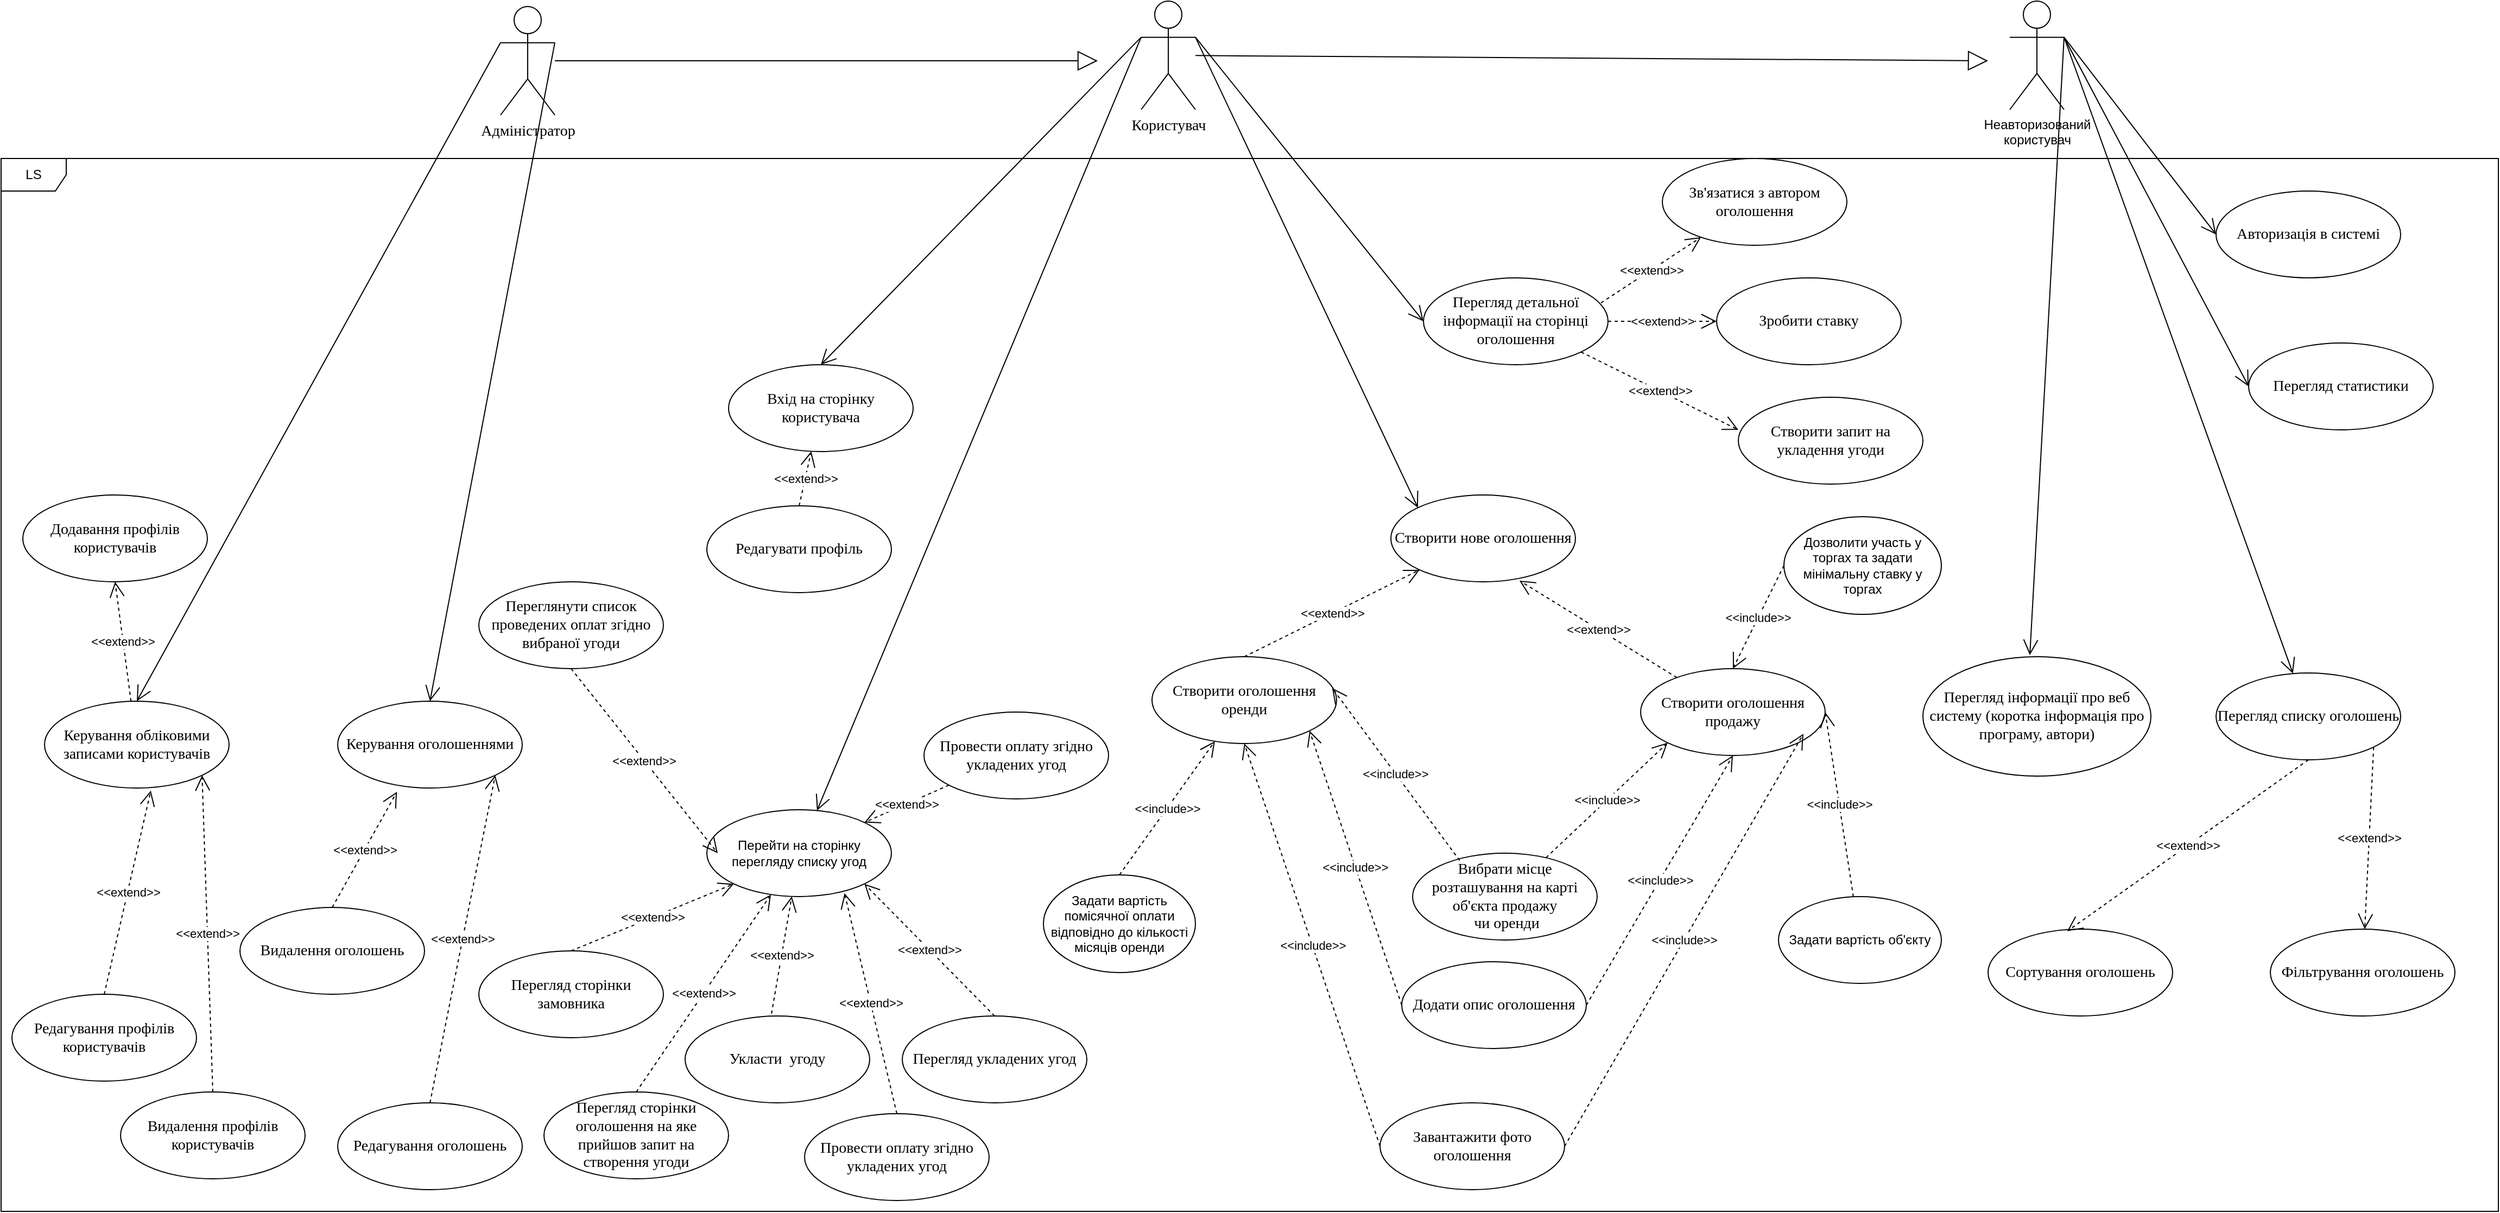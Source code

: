 <mxfile version="18.0.6" type="device"><diagram id="iyroqwX8KV3qiu4YYs3s" name="Сторінка-1"><mxGraphModel dx="4978" dy="1750" grid="1" gridSize="10" guides="1" tooltips="1" connect="1" arrows="1" fold="1" page="1" pageScale="1" pageWidth="827" pageHeight="1169" math="0" shadow="0"><root><mxCell id="0"/><mxCell id="1" parent="0"/><mxCell id="nRgcsYPvQS86ubOs59aA-49" value="LS" style="shape=umlFrame;whiteSpace=wrap;html=1;" parent="1" vertex="1"><mxGeometry x="-960" y="630" width="2300" height="970" as="geometry"/></mxCell><mxCell id="nRgcsYPvQS86ubOs59aA-1" value="&lt;font style=&quot;font-size: 14px&quot; face=&quot;Times New Roman&quot;&gt;Адміністратор&lt;/font&gt;" style="shape=umlActor;verticalLabelPosition=bottom;verticalAlign=top;html=1;" parent="1" vertex="1"><mxGeometry x="-500" y="490" width="50" height="100" as="geometry"/></mxCell><mxCell id="nRgcsYPvQS86ubOs59aA-2" value="&lt;font face=&quot;Times New Roman&quot; style=&quot;font-size: 14px&quot;&gt;Керування&amp;nbsp;&lt;span style=&quot;font-size: 14px ; text-align: justify ; text-indent: 35.4px&quot;&gt;обліковими записами&lt;/span&gt;&lt;span&gt;&amp;nbsp;користувачів&lt;/span&gt;&lt;/font&gt;" style="ellipse;whiteSpace=wrap;html=1;" parent="1" vertex="1"><mxGeometry x="-920" y="1130" width="170" height="80" as="geometry"/></mxCell><mxCell id="nRgcsYPvQS86ubOs59aA-4" value="&lt;font face=&quot;Times New Roman&quot;&gt;&lt;span style=&quot;font-size: 14px&quot;&gt;Керування оголошеннями&lt;/span&gt;&lt;/font&gt;" style="ellipse;whiteSpace=wrap;html=1;" parent="1" vertex="1"><mxGeometry x="-650" y="1130" width="170" height="80" as="geometry"/></mxCell><mxCell id="nRgcsYPvQS86ubOs59aA-7" value="&lt;font face=&quot;Times New Roman&quot;&gt;&lt;span style=&quot;font-size: 14px&quot;&gt;Редагування&amp;nbsp;&lt;/span&gt;&lt;/font&gt;&lt;span style=&quot;font-family: &amp;quot;Times New Roman&amp;quot;; font-size: 14px;&quot;&gt;оголошень&lt;/span&gt;" style="ellipse;whiteSpace=wrap;html=1;" parent="1" vertex="1"><mxGeometry x="-650" y="1500" width="170" height="80" as="geometry"/></mxCell><mxCell id="nRgcsYPvQS86ubOs59aA-8" value="&lt;font face=&quot;Times New Roman&quot;&gt;&lt;span style=&quot;font-size: 14px&quot;&gt;Видалення&amp;nbsp;&lt;/span&gt;&lt;/font&gt;&lt;span style=&quot;font-family: &amp;quot;Times New Roman&amp;quot;; font-size: 14px;&quot;&gt;оголошень&lt;/span&gt;" style="ellipse;whiteSpace=wrap;html=1;" parent="1" vertex="1"><mxGeometry x="-740" y="1320" width="170" height="80" as="geometry"/></mxCell><mxCell id="nRgcsYPvQS86ubOs59aA-11" value="&amp;lt;&amp;lt;extend&amp;gt;&amp;gt;" style="endArrow=open;endSize=12;dashed=1;html=1;rounded=0;exitX=0.5;exitY=0;exitDx=0;exitDy=0;entryX=1;entryY=1;entryDx=0;entryDy=0;" parent="1" target="nRgcsYPvQS86ubOs59aA-4" edge="1" source="nRgcsYPvQS86ubOs59aA-7"><mxGeometry width="160" relative="1" as="geometry"><mxPoint x="-240" y="1360" as="sourcePoint"/><mxPoint x="-410" y="1400" as="targetPoint"/></mxGeometry></mxCell><mxCell id="nRgcsYPvQS86ubOs59aA-17" value="" style="endArrow=open;endFill=1;endSize=12;html=1;rounded=0;entryX=0.5;entryY=0;entryDx=0;entryDy=0;exitX=0;exitY=0.333;exitDx=0;exitDy=0;exitPerimeter=0;" parent="1" source="nRgcsYPvQS86ubOs59aA-1" target="nRgcsYPvQS86ubOs59aA-2" edge="1"><mxGeometry width="160" relative="1" as="geometry"><mxPoint x="130" y="90" as="sourcePoint"/><mxPoint x="190" y="60" as="targetPoint"/></mxGeometry></mxCell><mxCell id="nRgcsYPvQS86ubOs59aA-18" value="" style="endArrow=open;endFill=1;endSize=12;html=1;rounded=0;entryX=0.5;entryY=0;entryDx=0;entryDy=0;exitX=1;exitY=0.333;exitDx=0;exitDy=0;exitPerimeter=0;" parent="1" source="nRgcsYPvQS86ubOs59aA-1" target="nRgcsYPvQS86ubOs59aA-4" edge="1"><mxGeometry width="160" relative="1" as="geometry"><mxPoint x="130" y="90.0" as="sourcePoint"/><mxPoint x="210" y="60.0" as="targetPoint"/></mxGeometry></mxCell><mxCell id="nRgcsYPvQS86ubOs59aA-21" value="&lt;span style=&quot;font-family: &amp;#34;times new roman&amp;#34; ; font-size: 14px&quot;&gt;Користувач&lt;/span&gt;" style="shape=umlActor;verticalLabelPosition=bottom;verticalAlign=top;html=1;" parent="1" vertex="1"><mxGeometry x="90" y="485" width="50" height="100" as="geometry"/></mxCell><mxCell id="nRgcsYPvQS86ubOs59aA-22" value="" style="endArrow=block;endSize=16;endFill=0;html=1;rounded=0;" parent="1" source="nRgcsYPvQS86ubOs59aA-1" edge="1"><mxGeometry width="160" relative="1" as="geometry"><mxPoint x="75" y="180" as="sourcePoint"/><mxPoint x="50" y="540" as="targetPoint"/><Array as="points"/></mxGeometry></mxCell><mxCell id="nRgcsYPvQS86ubOs59aA-23" value="&lt;font face=&quot;Times New Roman&quot;&gt;&lt;span style=&quot;font-size: 14px&quot;&gt;Авторизація в системі&lt;/span&gt;&lt;/font&gt;" style="ellipse;whiteSpace=wrap;html=1;" parent="1" vertex="1"><mxGeometry x="1080" y="660" width="170" height="80" as="geometry"/></mxCell><mxCell id="nRgcsYPvQS86ubOs59aA-26" value="&lt;font face=&quot;Times New Roman&quot;&gt;&lt;span style=&quot;font-size: 14px&quot;&gt;Перегляд статистики&lt;/span&gt;&lt;/font&gt;" style="ellipse;whiteSpace=wrap;html=1;" parent="1" vertex="1"><mxGeometry x="1110" y="800" width="170" height="80" as="geometry"/></mxCell><mxCell id="nRgcsYPvQS86ubOs59aA-31" value="&lt;font face=&quot;Times New Roman&quot;&gt;&lt;span style=&quot;font-size: 14px;&quot;&gt;Перегляд списку оголошень&lt;/span&gt;&lt;/font&gt;" style="ellipse;whiteSpace=wrap;html=1;" parent="1" vertex="1"><mxGeometry x="1080" y="1104" width="170" height="80" as="geometry"/></mxCell><mxCell id="nRgcsYPvQS86ubOs59aA-33" value="&lt;font face=&quot;Times New Roman&quot;&gt;&lt;span style=&quot;font-size: 14px&quot;&gt;Сортування оголошень&lt;/span&gt;&lt;/font&gt;" style="ellipse;whiteSpace=wrap;html=1;" parent="1" vertex="1"><mxGeometry x="870" y="1340" width="170" height="80" as="geometry"/></mxCell><mxCell id="nRgcsYPvQS86ubOs59aA-35" value="&lt;font face=&quot;Times New Roman&quot;&gt;&lt;span style=&quot;font-size: 14px&quot;&gt;Перегляд детальної інформації на сторінці оголошення&lt;/span&gt;&lt;/font&gt;" style="ellipse;whiteSpace=wrap;html=1;" parent="1" vertex="1"><mxGeometry x="350" y="740" width="170" height="80" as="geometry"/></mxCell><mxCell id="nRgcsYPvQS86ubOs59aA-36" value="&lt;font face=&quot;Times New Roman&quot;&gt;&lt;span style=&quot;font-size: 14px&quot;&gt;Зробити ставку&lt;/span&gt;&lt;/font&gt;" style="ellipse;whiteSpace=wrap;html=1;" parent="1" vertex="1"><mxGeometry x="620" y="740" width="170" height="80" as="geometry"/></mxCell><mxCell id="nRgcsYPvQS86ubOs59aA-39" value="" style="endArrow=open;endFill=1;endSize=12;html=1;rounded=0;entryX=0;entryY=0.5;entryDx=0;entryDy=0;exitX=1;exitY=0.333;exitDx=0;exitDy=0;exitPerimeter=0;" parent="1" source="oxDouill6xhOqxAtUMD_-1" target="nRgcsYPvQS86ubOs59aA-23" edge="1"><mxGeometry width="160" relative="1" as="geometry"><mxPoint x="120" y="340.0" as="sourcePoint"/><mxPoint x="190" y="420.0" as="targetPoint"/></mxGeometry></mxCell><mxCell id="nRgcsYPvQS86ubOs59aA-40" value="" style="endArrow=open;endFill=1;endSize=12;html=1;rounded=0;entryX=0;entryY=0.5;entryDx=0;entryDy=0;exitX=1;exitY=0.333;exitDx=0;exitDy=0;exitPerimeter=0;" parent="1" source="oxDouill6xhOqxAtUMD_-1" target="nRgcsYPvQS86ubOs59aA-26" edge="1"><mxGeometry width="160" relative="1" as="geometry"><mxPoint x="110" y="423.333" as="sourcePoint"/><mxPoint x="190" y="350" as="targetPoint"/></mxGeometry></mxCell><mxCell id="nRgcsYPvQS86ubOs59aA-42" value="" style="endArrow=open;endFill=1;endSize=12;html=1;rounded=0;exitX=1;exitY=0.333;exitDx=0;exitDy=0;exitPerimeter=0;" parent="1" source="oxDouill6xhOqxAtUMD_-1" target="nRgcsYPvQS86ubOs59aA-31" edge="1"><mxGeometry width="160" relative="1" as="geometry"><mxPoint x="110" y="450" as="sourcePoint"/><mxPoint x="170" y="630" as="targetPoint"/></mxGeometry></mxCell><mxCell id="nRgcsYPvQS86ubOs59aA-44" value="&amp;lt;&amp;lt;extend&amp;gt;&amp;gt;" style="endArrow=open;endSize=12;dashed=1;html=1;rounded=0;exitX=0.5;exitY=1;exitDx=0;exitDy=0;entryX=0.429;entryY=0.023;entryDx=0;entryDy=0;entryPerimeter=0;" parent="1" source="nRgcsYPvQS86ubOs59aA-31" target="nRgcsYPvQS86ubOs59aA-33" edge="1"><mxGeometry width="160" relative="1" as="geometry"><mxPoint x="1415" y="1397" as="sourcePoint"/><mxPoint x="1500" y="1387" as="targetPoint"/></mxGeometry></mxCell><mxCell id="nRgcsYPvQS86ubOs59aA-46" value="&amp;lt;&amp;lt;extend&amp;gt;&amp;gt;" style="endArrow=open;endSize=12;dashed=1;html=1;rounded=0;exitX=1;exitY=0.5;exitDx=0;exitDy=0;entryX=0;entryY=0.5;entryDx=0;entryDy=0;" parent="1" source="nRgcsYPvQS86ubOs59aA-35" target="nRgcsYPvQS86ubOs59aA-36" edge="1"><mxGeometry width="160" relative="1" as="geometry"><mxPoint x="404" y="1002" as="sourcePoint"/><mxPoint x="530" y="1022" as="targetPoint"/></mxGeometry></mxCell><mxCell id="nRgcsYPvQS86ubOs59aA-52" value="&amp;lt;&amp;lt;extend&amp;gt;&amp;gt;" style="endArrow=open;endSize=12;dashed=1;html=1;rounded=0;exitX=0.5;exitY=0;exitDx=0;exitDy=0;" parent="1" source="DiWRX-5p48858oeXFJ8V-19" target="nRgcsYPvQS86ubOs59aA-54" edge="1"><mxGeometry width="160" relative="1" as="geometry"><mxPoint x="70" y="1400" as="sourcePoint"/><mxPoint x="-230" y="1432" as="targetPoint"/></mxGeometry></mxCell><mxCell id="nRgcsYPvQS86ubOs59aA-54" value="&lt;font face=&quot;Times New Roman&quot;&gt;&lt;span style=&quot;font-size: 14px&quot;&gt;Вхід на сторінку користувача&lt;br&gt;&lt;/span&gt;&lt;/font&gt;" style="ellipse;whiteSpace=wrap;html=1;" parent="1" vertex="1"><mxGeometry x="-290" y="820" width="170" height="80" as="geometry"/></mxCell><mxCell id="DiWRX-5p48858oeXFJ8V-3" value="&lt;font face=&quot;Times New Roman&quot;&gt;&lt;span style=&quot;font-size: 14px&quot;&gt;Створити запит на укладення угоди&lt;/span&gt;&lt;/font&gt;" style="ellipse;whiteSpace=wrap;html=1;" parent="1" vertex="1"><mxGeometry x="640" y="850" width="170" height="80" as="geometry"/></mxCell><mxCell id="DiWRX-5p48858oeXFJ8V-4" value="&amp;lt;&amp;lt;extend&amp;gt;&amp;gt;" style="endArrow=open;endSize=12;dashed=1;html=1;rounded=0;exitX=1;exitY=1;exitDx=0;exitDy=0;entryX=0;entryY=0.375;entryDx=0;entryDy=0;entryPerimeter=0;" parent="1" source="nRgcsYPvQS86ubOs59aA-35" target="DiWRX-5p48858oeXFJ8V-3" edge="1"><mxGeometry width="160" relative="1" as="geometry"><mxPoint x="420" y="1002" as="sourcePoint"/><mxPoint x="580" y="1002" as="targetPoint"/></mxGeometry></mxCell><mxCell id="DiWRX-5p48858oeXFJ8V-12" value="" style="endArrow=open;endFill=1;endSize=12;html=1;rounded=0;entryX=0.5;entryY=0;entryDx=0;entryDy=0;exitX=0;exitY=0.333;exitDx=0;exitDy=0;exitPerimeter=0;" parent="1" source="nRgcsYPvQS86ubOs59aA-21" target="nRgcsYPvQS86ubOs59aA-54" edge="1"><mxGeometry width="160" relative="1" as="geometry"><mxPoint x="100" y="420" as="sourcePoint"/><mxPoint x="190" y="460" as="targetPoint"/><Array as="points"/></mxGeometry></mxCell><mxCell id="DiWRX-5p48858oeXFJ8V-13" value="&lt;font face=&quot;Times New Roman&quot;&gt;&lt;span style=&quot;font-size: 14px&quot;&gt;Перегляд укладених угод&lt;/span&gt;&lt;/font&gt;" style="ellipse;whiteSpace=wrap;html=1;" parent="1" vertex="1"><mxGeometry x="-130" y="1420" width="170" height="80" as="geometry"/></mxCell><mxCell id="DiWRX-5p48858oeXFJ8V-14" value="&amp;lt;&amp;lt;extend&amp;gt;&amp;gt;" style="endArrow=open;endSize=12;dashed=1;html=1;rounded=0;entryX=1;entryY=1;entryDx=0;entryDy=0;exitX=0.5;exitY=0;exitDx=0;exitDy=0;" parent="1" source="DiWRX-5p48858oeXFJ8V-13" target="oxDouill6xhOqxAtUMD_-5" edge="1"><mxGeometry width="160" relative="1" as="geometry"><mxPoint x="-150" y="1230" as="sourcePoint"/><mxPoint x="-185.048" y="1341.644" as="targetPoint"/></mxGeometry></mxCell><mxCell id="DiWRX-5p48858oeXFJ8V-15" value="&lt;font face=&quot;Times New Roman&quot;&gt;&lt;span style=&quot;font-size: 14px&quot;&gt;Укласти&amp;nbsp; угоду&lt;br&gt;&lt;/span&gt;&lt;/font&gt;" style="ellipse;whiteSpace=wrap;html=1;" parent="1" vertex="1"><mxGeometry x="-330" y="1420" width="170" height="80" as="geometry"/></mxCell><mxCell id="DiWRX-5p48858oeXFJ8V-16" value="&amp;lt;&amp;lt;extend&amp;gt;&amp;gt;" style="endArrow=open;endSize=12;dashed=1;html=1;rounded=0;exitX=0.468;exitY=-0.027;exitDx=0;exitDy=0;exitPerimeter=0;" parent="1" source="DiWRX-5p48858oeXFJ8V-15" target="oxDouill6xhOqxAtUMD_-5" edge="1"><mxGeometry width="160" relative="1" as="geometry"><mxPoint x="-20" y="1220" as="sourcePoint"/><mxPoint x="-160" y="1370" as="targetPoint"/></mxGeometry></mxCell><mxCell id="DiWRX-5p48858oeXFJ8V-17" value="&lt;font face=&quot;Times New Roman&quot;&gt;&lt;span style=&quot;font-size: 14px;&quot;&gt;Створити нове оголошення&lt;/span&gt;&lt;/font&gt;" style="ellipse;whiteSpace=wrap;html=1;" parent="1" vertex="1"><mxGeometry x="320" y="940" width="170" height="80" as="geometry"/></mxCell><mxCell id="DiWRX-5p48858oeXFJ8V-18" value="" style="endArrow=open;endFill=1;endSize=12;html=1;rounded=0;entryX=0;entryY=0;entryDx=0;entryDy=0;exitX=1;exitY=0.333;exitDx=0;exitDy=0;exitPerimeter=0;" parent="1" source="nRgcsYPvQS86ubOs59aA-21" target="DiWRX-5p48858oeXFJ8V-17" edge="1"><mxGeometry width="160" relative="1" as="geometry"><mxPoint x="100" y="410" as="sourcePoint"/><mxPoint x="250.354" y="802.598" as="targetPoint"/></mxGeometry></mxCell><mxCell id="DiWRX-5p48858oeXFJ8V-19" value="&lt;font face=&quot;Times New Roman&quot;&gt;&lt;span style=&quot;font-size: 14px&quot;&gt;Редагувати профіль&lt;br&gt;&lt;/span&gt;&lt;/font&gt;" style="ellipse;whiteSpace=wrap;html=1;" parent="1" vertex="1"><mxGeometry x="-310" y="950" width="170" height="80" as="geometry"/></mxCell><mxCell id="DiWRX-5p48858oeXFJ8V-23" value="&lt;font face=&quot;Times New Roman&quot;&gt;&lt;span style=&quot;font-size: 14px;&quot;&gt;Завантажити фото оголошення&lt;/span&gt;&lt;/font&gt;" style="ellipse;whiteSpace=wrap;html=1;" parent="1" vertex="1"><mxGeometry x="310" y="1500" width="170" height="80" as="geometry"/></mxCell><mxCell id="DiWRX-5p48858oeXFJ8V-24" value="&lt;font face=&quot;Times New Roman&quot;&gt;&lt;span style=&quot;font-size: 14px;&quot;&gt;Створити оголошення продажу&lt;/span&gt;&lt;/font&gt;" style="ellipse;whiteSpace=wrap;html=1;" parent="1" vertex="1"><mxGeometry x="550" y="1100" width="170" height="80" as="geometry"/></mxCell><mxCell id="DiWRX-5p48858oeXFJ8V-25" value="&lt;font face=&quot;Times New Roman&quot;&gt;&lt;span style=&quot;font-size: 14px;&quot;&gt;Створити оголошення оренди&lt;/span&gt;&lt;/font&gt;" style="ellipse;whiteSpace=wrap;html=1;" parent="1" vertex="1"><mxGeometry x="100" y="1089" width="170" height="80" as="geometry"/></mxCell><mxCell id="DiWRX-5p48858oeXFJ8V-26" value="&amp;lt;&amp;lt;extend&amp;gt;&amp;gt;" style="endArrow=open;endSize=12;dashed=1;html=1;rounded=0;entryX=0.697;entryY=0.987;entryDx=0;entryDy=0;entryPerimeter=0;" parent="1" source="DiWRX-5p48858oeXFJ8V-24" target="DiWRX-5p48858oeXFJ8V-17" edge="1"><mxGeometry width="160" relative="1" as="geometry"><mxPoint x="175.043" y="1330.003" as="sourcePoint"/><mxPoint x="470" y="830" as="targetPoint"/></mxGeometry></mxCell><mxCell id="DiWRX-5p48858oeXFJ8V-27" value="&amp;lt;&amp;lt;extend&amp;gt;&amp;gt;" style="endArrow=open;endSize=12;dashed=1;html=1;rounded=0;exitX=0.5;exitY=0;exitDx=0;exitDy=0;" parent="1" source="DiWRX-5p48858oeXFJ8V-25" target="DiWRX-5p48858oeXFJ8V-17" edge="1"><mxGeometry width="160" relative="1" as="geometry"><mxPoint x="461.02" y="1224.2" as="sourcePoint"/><mxPoint x="360" y="1219" as="targetPoint"/><Array as="points"/></mxGeometry></mxCell><mxCell id="DiWRX-5p48858oeXFJ8V-28" value="&amp;lt;&amp;lt;include&amp;gt;&amp;gt;" style="endArrow=open;endSize=12;dashed=1;html=1;rounded=0;exitX=1;exitY=0.5;exitDx=0;exitDy=0;" parent="1" source="DiWRX-5p48858oeXFJ8V-23" edge="1"><mxGeometry width="160" relative="1" as="geometry"><mxPoint x="983.94" y="1624.53" as="sourcePoint"/><mxPoint x="700" y="1160" as="targetPoint"/></mxGeometry></mxCell><mxCell id="DiWRX-5p48858oeXFJ8V-29" value="&amp;lt;&amp;lt;include&amp;gt;&amp;gt;" style="endArrow=open;endSize=12;dashed=1;html=1;rounded=0;entryX=0.5;entryY=1;entryDx=0;entryDy=0;exitX=0;exitY=0.5;exitDx=0;exitDy=0;" parent="1" source="DiWRX-5p48858oeXFJ8V-23" target="DiWRX-5p48858oeXFJ8V-25" edge="1"><mxGeometry width="160" relative="1" as="geometry"><mxPoint x="220" y="1470" as="sourcePoint"/><mxPoint x="790.0" y="1509.0" as="targetPoint"/></mxGeometry></mxCell><mxCell id="DiWRX-5p48858oeXFJ8V-30" value="&lt;font face=&quot;Times New Roman&quot;&gt;&lt;span style=&quot;font-size: 14px;&quot;&gt;Вибрати місце розташування на карті об'єкта продажу&lt;br&gt;&amp;nbsp;чи оренди&lt;/span&gt;&lt;/font&gt;" style="ellipse;whiteSpace=wrap;html=1;" parent="1" vertex="1"><mxGeometry x="340" y="1270" width="170" height="80" as="geometry"/></mxCell><mxCell id="DiWRX-5p48858oeXFJ8V-31" value="&amp;lt;&amp;lt;include&amp;gt;&amp;gt;" style="endArrow=open;endSize=12;dashed=1;html=1;rounded=0;entryX=0;entryY=1;entryDx=0;entryDy=0;" parent="1" source="DiWRX-5p48858oeXFJ8V-30" target="DiWRX-5p48858oeXFJ8V-24" edge="1"><mxGeometry width="160" relative="1" as="geometry"><mxPoint x="745.02" y="1430.658" as="sourcePoint"/><mxPoint x="743.37" y="1387.68" as="targetPoint"/></mxGeometry></mxCell><mxCell id="DiWRX-5p48858oeXFJ8V-32" value="&amp;lt;&amp;lt;include&amp;gt;&amp;gt;" style="endArrow=open;endSize=12;dashed=1;html=1;rounded=0;entryX=0.976;entryY=0.361;entryDx=0;entryDy=0;entryPerimeter=0;exitX=0.255;exitY=0.084;exitDx=0;exitDy=0;exitPerimeter=0;" parent="1" source="DiWRX-5p48858oeXFJ8V-30" target="DiWRX-5p48858oeXFJ8V-25" edge="1"><mxGeometry width="160" relative="1" as="geometry"><mxPoint x="972.58" y="1579" as="sourcePoint"/><mxPoint x="800.0" y="1518.08" as="targetPoint"/></mxGeometry></mxCell><mxCell id="DiWRX-5p48858oeXFJ8V-33" value="Задати вартість об'єкту" style="ellipse;whiteSpace=wrap;html=1;" parent="1" vertex="1"><mxGeometry x="677" y="1310" width="150" height="80" as="geometry"/></mxCell><mxCell id="DiWRX-5p48858oeXFJ8V-34" value="&amp;lt;&amp;lt;include&amp;gt;&amp;gt;" style="endArrow=open;endSize=12;dashed=1;html=1;rounded=0;entryX=1;entryY=0.5;entryDx=0;entryDy=0;" parent="1" source="DiWRX-5p48858oeXFJ8V-33" target="DiWRX-5p48858oeXFJ8V-24" edge="1"><mxGeometry width="160" relative="1" as="geometry"><mxPoint x="921.73" y="1436.92" as="sourcePoint"/><mxPoint x="749.15" y="1376" as="targetPoint"/></mxGeometry></mxCell><mxCell id="DiWRX-5p48858oeXFJ8V-35" value="Задати вартість помісячної оплати&lt;br&gt;відповідно до кількості місяців оренди" style="ellipse;whiteSpace=wrap;html=1;" parent="1" vertex="1"><mxGeometry y="1290" width="140" height="90" as="geometry"/></mxCell><mxCell id="DiWRX-5p48858oeXFJ8V-36" value="&amp;lt;&amp;lt;include&amp;gt;&amp;gt;" style="endArrow=open;endSize=12;dashed=1;html=1;rounded=0;exitX=0.5;exitY=0;exitDx=0;exitDy=0;" parent="1" source="DiWRX-5p48858oeXFJ8V-35" target="DiWRX-5p48858oeXFJ8V-25" edge="1"><mxGeometry width="160" relative="1" as="geometry"><mxPoint x="731.754" y="1589.998" as="sourcePoint"/><mxPoint x="600.0" y="1613.03" as="targetPoint"/><Array as="points"/></mxGeometry></mxCell><mxCell id="DiWRX-5p48858oeXFJ8V-37" value="Дозволити участь у торгах та задати мінімальну ставку у торгах" style="ellipse;whiteSpace=wrap;html=1;" parent="1" vertex="1"><mxGeometry x="682" y="960" width="145" height="90" as="geometry"/></mxCell><mxCell id="DiWRX-5p48858oeXFJ8V-38" value="&amp;lt;&amp;lt;include&amp;gt;&amp;gt;" style="endArrow=open;endSize=12;dashed=1;html=1;rounded=0;exitX=0;exitY=0.5;exitDx=0;exitDy=0;entryX=0.5;entryY=0;entryDx=0;entryDy=0;" parent="1" source="DiWRX-5p48858oeXFJ8V-37" edge="1" target="DiWRX-5p48858oeXFJ8V-24"><mxGeometry width="160" relative="1" as="geometry"><mxPoint x="821.754" y="1288.998" as="sourcePoint"/><mxPoint x="650" y="970" as="targetPoint"/></mxGeometry></mxCell><mxCell id="DiWRX-5p48858oeXFJ8V-39" value="&lt;font face=&quot;Times New Roman&quot;&gt;&lt;span style=&quot;font-size: 14px;&quot;&gt;Додати опис оголошення&lt;/span&gt;&lt;/font&gt;" style="ellipse;whiteSpace=wrap;html=1;" parent="1" vertex="1"><mxGeometry x="330" y="1370" width="170" height="80" as="geometry"/></mxCell><mxCell id="DiWRX-5p48858oeXFJ8V-40" value="&amp;lt;&amp;lt;include&amp;gt;&amp;gt;" style="endArrow=open;endSize=12;dashed=1;html=1;rounded=0;entryX=1;entryY=1;entryDx=0;entryDy=0;exitX=0;exitY=0.5;exitDx=0;exitDy=0;" parent="1" source="DiWRX-5p48858oeXFJ8V-39" target="DiWRX-5p48858oeXFJ8V-25" edge="1"><mxGeometry width="160" relative="1" as="geometry"><mxPoint x="966.289" y="1594.682" as="sourcePoint"/><mxPoint x="850.0" y="1689" as="targetPoint"/></mxGeometry></mxCell><mxCell id="DiWRX-5p48858oeXFJ8V-41" value="&amp;lt;&amp;lt;include&amp;gt;&amp;gt;" style="endArrow=open;endSize=12;dashed=1;html=1;rounded=0;entryX=0.5;entryY=1;entryDx=0;entryDy=0;exitX=1;exitY=0.5;exitDx=0;exitDy=0;" parent="1" source="DiWRX-5p48858oeXFJ8V-39" target="DiWRX-5p48858oeXFJ8V-24" edge="1"><mxGeometry width="160" relative="1" as="geometry"><mxPoint x="1083.149" y="1329.002" as="sourcePoint"/><mxPoint x="966.86" y="1423.32" as="targetPoint"/></mxGeometry></mxCell><mxCell id="DiWRX-5p48858oeXFJ8V-42" value="&amp;lt;&amp;lt;extend&amp;gt;&amp;gt;" style="endArrow=open;endSize=12;dashed=1;html=1;rounded=0;entryX=0.5;entryY=1;entryDx=0;entryDy=0;" parent="1" source="nRgcsYPvQS86ubOs59aA-2" edge="1" target="DiWRX-5p48858oeXFJ8V-43"><mxGeometry width="160" relative="1" as="geometry"><mxPoint x="-720.37" y="963.04" as="sourcePoint"/><mxPoint x="-960" y="1280" as="targetPoint"/></mxGeometry></mxCell><mxCell id="DiWRX-5p48858oeXFJ8V-43" value="&lt;font face=&quot;Times New Roman&quot;&gt;&lt;span style=&quot;font-size: 14px&quot;&gt;Додавання&amp;nbsp;&lt;/span&gt;&lt;/font&gt;&lt;span style=&quot;font-family: &amp;quot;Times New Roman&amp;quot;; font-size: 14px;&quot;&gt;профілів користувачів&lt;/span&gt;" style="ellipse;whiteSpace=wrap;html=1;" parent="1" vertex="1"><mxGeometry x="-940" y="940" width="170" height="80" as="geometry"/></mxCell><mxCell id="DiWRX-5p48858oeXFJ8V-44" value="&lt;font face=&quot;Times New Roman&quot;&gt;&lt;span style=&quot;font-size: 14px&quot;&gt;Видалення&amp;nbsp;&lt;/span&gt;&lt;/font&gt;&lt;span style=&quot;font-family: &amp;quot;Times New Roman&amp;quot;; font-size: 14px;&quot;&gt;профілів користувачів&lt;/span&gt;" style="ellipse;whiteSpace=wrap;html=1;" parent="1" vertex="1"><mxGeometry x="-850" y="1490" width="170" height="80" as="geometry"/></mxCell><mxCell id="DiWRX-5p48858oeXFJ8V-45" value="&lt;font face=&quot;Times New Roman&quot;&gt;&lt;span style=&quot;font-size: 14px&quot;&gt;Редагування профілів користувачів&lt;/span&gt;&lt;/font&gt;" style="ellipse;whiteSpace=wrap;html=1;" parent="1" vertex="1"><mxGeometry x="-950" y="1400" width="170" height="80" as="geometry"/></mxCell><mxCell id="DiWRX-5p48858oeXFJ8V-46" value="&amp;lt;&amp;lt;extend&amp;gt;&amp;gt;" style="endArrow=open;endSize=12;dashed=1;html=1;rounded=0;entryX=1;entryY=1;entryDx=0;entryDy=0;exitX=0.5;exitY=0;exitDx=0;exitDy=0;" parent="1" source="DiWRX-5p48858oeXFJ8V-44" target="nRgcsYPvQS86ubOs59aA-2" edge="1"><mxGeometry width="160" relative="1" as="geometry"><mxPoint x="-710.37" y="973.04" as="sourcePoint"/><mxPoint x="-755.007" y="1090.002" as="targetPoint"/></mxGeometry></mxCell><mxCell id="DiWRX-5p48858oeXFJ8V-47" value="&amp;lt;&amp;lt;extend&amp;gt;&amp;gt;" style="endArrow=open;endSize=12;dashed=1;html=1;rounded=0;entryX=0.576;entryY=1.029;entryDx=0;entryDy=0;exitX=0.5;exitY=0;exitDx=0;exitDy=0;entryPerimeter=0;" parent="1" source="DiWRX-5p48858oeXFJ8V-45" target="nRgcsYPvQS86ubOs59aA-2" edge="1"><mxGeometry width="160" relative="1" as="geometry"><mxPoint x="-608.88" y="985.84" as="sourcePoint"/><mxPoint x="-734.4" y="1089.84" as="targetPoint"/></mxGeometry></mxCell><mxCell id="DiWRX-5p48858oeXFJ8V-48" value="&lt;font face=&quot;Times New Roman&quot;&gt;&lt;span style=&quot;font-size: 14px&quot;&gt;Провести оплату згідно укладених угод&lt;br&gt;&lt;/span&gt;&lt;/font&gt;" style="ellipse;whiteSpace=wrap;html=1;" parent="1" vertex="1"><mxGeometry x="-110" y="1140" width="170" height="80" as="geometry"/></mxCell><mxCell id="DiWRX-5p48858oeXFJ8V-49" value="&amp;lt;&amp;lt;extend&amp;gt;&amp;gt;" style="endArrow=open;endSize=12;dashed=1;html=1;rounded=0;entryX=1;entryY=0;entryDx=0;entryDy=0;" parent="1" source="DiWRX-5p48858oeXFJ8V-48" target="oxDouill6xhOqxAtUMD_-5" edge="1"><mxGeometry width="160" relative="1" as="geometry"><mxPoint x="80" y="1410" as="sourcePoint"/><mxPoint x="-162.769" y="1380.127" as="targetPoint"/></mxGeometry></mxCell><mxCell id="DiWRX-5p48858oeXFJ8V-51" value="&lt;font face=&quot;Times New Roman&quot;&gt;&lt;span style=&quot;font-size: 14px&quot;&gt;Зв'язатися з автором оголошення&lt;/span&gt;&lt;/font&gt;" style="ellipse;whiteSpace=wrap;html=1;" parent="1" vertex="1"><mxGeometry x="570" y="630" width="170" height="80" as="geometry"/></mxCell><mxCell id="DiWRX-5p48858oeXFJ8V-52" value="&amp;lt;&amp;lt;extend&amp;gt;&amp;gt;" style="endArrow=open;endSize=12;dashed=1;html=1;rounded=0;exitX=0.962;exitY=0.288;exitDx=0;exitDy=0;exitPerimeter=0;" parent="1" source="nRgcsYPvQS86ubOs59aA-35" target="DiWRX-5p48858oeXFJ8V-51" edge="1"><mxGeometry width="160" relative="1" as="geometry"><mxPoint x="425" y="952" as="sourcePoint"/><mxPoint x="615" y="980" as="targetPoint"/></mxGeometry></mxCell><mxCell id="oxDouill6xhOqxAtUMD_-1" value="Неавторизований &lt;br&gt;користувач" style="shape=umlActor;verticalLabelPosition=bottom;verticalAlign=top;html=1;outlineConnect=0;" parent="1" vertex="1"><mxGeometry x="890" y="485" width="50" height="100" as="geometry"/></mxCell><mxCell id="oxDouill6xhOqxAtUMD_-2" value="" style="endArrow=block;endSize=16;endFill=0;html=1;rounded=0;" parent="1" source="nRgcsYPvQS86ubOs59aA-21" edge="1"><mxGeometry width="160" relative="1" as="geometry"><mxPoint x="-110" y="455" as="sourcePoint"/><mxPoint x="870" y="540" as="targetPoint"/><Array as="points"/></mxGeometry></mxCell><mxCell id="oxDouill6xhOqxAtUMD_-3" value="&lt;font face=&quot;Times New Roman&quot;&gt;&lt;span style=&quot;font-size: 14px&quot;&gt;Фільтрування оголошень&lt;/span&gt;&lt;/font&gt;" style="ellipse;whiteSpace=wrap;html=1;" parent="1" vertex="1"><mxGeometry x="1130" y="1340" width="170" height="80" as="geometry"/></mxCell><mxCell id="oxDouill6xhOqxAtUMD_-4" value="&amp;lt;&amp;lt;extend&amp;gt;&amp;gt;" style="endArrow=open;endSize=12;dashed=1;html=1;rounded=0;exitX=1;exitY=1;exitDx=0;exitDy=0;" parent="1" source="nRgcsYPvQS86ubOs59aA-31" target="oxDouill6xhOqxAtUMD_-3" edge="1"><mxGeometry width="160" relative="1" as="geometry"><mxPoint x="350" y="1532" as="sourcePoint"/><mxPoint x="410" y="1560" as="targetPoint"/></mxGeometry></mxCell><mxCell id="oxDouill6xhOqxAtUMD_-5" value="Перейти на сторінку перегляду списку угод" style="ellipse;whiteSpace=wrap;html=1;" parent="1" vertex="1"><mxGeometry x="-310" y="1230" width="170" height="80" as="geometry"/></mxCell><mxCell id="oxDouill6xhOqxAtUMD_-6" value="" style="endArrow=open;endFill=1;endSize=12;html=1;rounded=0;exitX=0;exitY=0.333;exitDx=0;exitDy=0;exitPerimeter=0;" parent="1" source="nRgcsYPvQS86ubOs59aA-21" target="oxDouill6xhOqxAtUMD_-5" edge="1"><mxGeometry width="160" relative="1" as="geometry"><mxPoint x="50" y="410" as="sourcePoint"/><mxPoint x="210.03" y="550" as="targetPoint"/><Array as="points"/></mxGeometry></mxCell><mxCell id="oxDouill6xhOqxAtUMD_-7" value="&lt;font face=&quot;Times New Roman&quot;&gt;&lt;span style=&quot;font-size: 14px&quot;&gt;Провести оплату згідно укладених угод&lt;br&gt;&lt;/span&gt;&lt;/font&gt;" style="ellipse;whiteSpace=wrap;html=1;" parent="1" vertex="1"><mxGeometry x="-220" y="1510" width="170" height="80" as="geometry"/></mxCell><mxCell id="oxDouill6xhOqxAtUMD_-8" value="&lt;font face=&quot;Times New Roman&quot;&gt;&lt;span style=&quot;font-size: 14px&quot;&gt;Перегляд сторінки замовника&lt;br&gt;&lt;/span&gt;&lt;/font&gt;" style="ellipse;whiteSpace=wrap;html=1;" parent="1" vertex="1"><mxGeometry x="-520" y="1360" width="170" height="80" as="geometry"/></mxCell><mxCell id="oxDouill6xhOqxAtUMD_-9" value="&lt;font face=&quot;Times New Roman&quot;&gt;&lt;span style=&quot;font-size: 14px&quot;&gt;Перегляд сторінки оголошення на яке прийшов запит на створення угоди&lt;br&gt;&lt;/span&gt;&lt;/font&gt;" style="ellipse;whiteSpace=wrap;html=1;" parent="1" vertex="1"><mxGeometry x="-460" y="1490" width="170" height="80" as="geometry"/></mxCell><mxCell id="oxDouill6xhOqxAtUMD_-10" value="&amp;lt;&amp;lt;extend&amp;gt;&amp;gt;" style="endArrow=open;endSize=12;dashed=1;html=1;rounded=0;entryX=0.746;entryY=0.961;entryDx=0;entryDy=0;exitX=0.5;exitY=0;exitDx=0;exitDy=0;entryPerimeter=0;" parent="1" source="oxDouill6xhOqxAtUMD_-7" target="oxDouill6xhOqxAtUMD_-5" edge="1"><mxGeometry width="160" relative="1" as="geometry"><mxPoint x="-45.809" y="1092.128" as="sourcePoint"/><mxPoint x="-234.98" y="1151.676" as="targetPoint"/></mxGeometry></mxCell><mxCell id="oxDouill6xhOqxAtUMD_-11" value="&amp;lt;&amp;lt;extend&amp;gt;&amp;gt;" style="endArrow=open;endSize=12;dashed=1;html=1;rounded=0;entryX=0;entryY=1;entryDx=0;entryDy=0;exitX=0.5;exitY=0;exitDx=0;exitDy=0;" parent="1" source="oxDouill6xhOqxAtUMD_-8" target="oxDouill6xhOqxAtUMD_-5" edge="1"><mxGeometry width="160" relative="1" as="geometry"><mxPoint x="-35.809" y="1102.128" as="sourcePoint"/><mxPoint x="-224.98" y="1161.676" as="targetPoint"/></mxGeometry></mxCell><mxCell id="oxDouill6xhOqxAtUMD_-12" value="&amp;lt;&amp;lt;extend&amp;gt;&amp;gt;" style="endArrow=open;endSize=12;dashed=1;html=1;rounded=0;exitX=0.5;exitY=0;exitDx=0;exitDy=0;" parent="1" source="oxDouill6xhOqxAtUMD_-9" target="oxDouill6xhOqxAtUMD_-5" edge="1"><mxGeometry width="160" relative="1" as="geometry"><mxPoint x="-255" y="980" as="sourcePoint"/><mxPoint x="-295" y="1140" as="targetPoint"/></mxGeometry></mxCell><mxCell id="oxDouill6xhOqxAtUMD_-14" value="" style="endArrow=open;endFill=1;endSize=12;html=1;rounded=0;entryX=0;entryY=0.5;entryDx=0;entryDy=0;exitX=1;exitY=0.333;exitDx=0;exitDy=0;exitPerimeter=0;" parent="1" source="nRgcsYPvQS86ubOs59aA-21" target="nRgcsYPvQS86ubOs59aA-35" edge="1"><mxGeometry width="160" relative="1" as="geometry"><mxPoint x="50" y="410" as="sourcePoint"/><mxPoint x="400" y="709.52" as="targetPoint"/></mxGeometry></mxCell><mxCell id="oxDouill6xhOqxAtUMD_-15" value="&lt;font face=&quot;Times New Roman&quot;&gt;&lt;span style=&quot;font-size: 14px&quot;&gt;Перегляд інформації про веб систему (коротка інформація про програму, автори)&lt;/span&gt;&lt;/font&gt;" style="ellipse;whiteSpace=wrap;html=1;" parent="1" vertex="1"><mxGeometry x="810" y="1089" width="210" height="110" as="geometry"/></mxCell><mxCell id="oxDouill6xhOqxAtUMD_-16" value="" style="endArrow=open;endFill=1;endSize=12;html=1;rounded=0;exitX=1;exitY=0.333;exitDx=0;exitDy=0;exitPerimeter=0;entryX=0.469;entryY=-0.014;entryDx=0;entryDy=0;entryPerimeter=0;" parent="1" source="oxDouill6xhOqxAtUMD_-1" target="oxDouill6xhOqxAtUMD_-15" edge="1"><mxGeometry width="160" relative="1" as="geometry"><mxPoint x="-20" y="1090" as="sourcePoint"/><mxPoint x="140" y="1090" as="targetPoint"/></mxGeometry></mxCell><mxCell id="oxDouill6xhOqxAtUMD_-17" value="&lt;font face=&quot;Times New Roman&quot;&gt;&lt;span style=&quot;font-size: 14px&quot;&gt;Переглянути список проведених оплат згідно вибраної угоди&lt;br&gt;&lt;/span&gt;&lt;/font&gt;" style="ellipse;whiteSpace=wrap;html=1;" parent="1" vertex="1"><mxGeometry x="-520" y="1020" width="170" height="80" as="geometry"/></mxCell><mxCell id="oxDouill6xhOqxAtUMD_-18" value="&amp;lt;&amp;lt;extend&amp;gt;&amp;gt;" style="endArrow=open;endSize=12;dashed=1;html=1;rounded=0;exitX=0.5;exitY=1;exitDx=0;exitDy=0;entryX=0.059;entryY=0.5;entryDx=0;entryDy=0;entryPerimeter=0;" parent="1" source="oxDouill6xhOqxAtUMD_-17" target="oxDouill6xhOqxAtUMD_-5" edge="1"><mxGeometry width="160" relative="1" as="geometry"><mxPoint x="-148.09" y="1068.96" as="sourcePoint"/><mxPoint x="-261" y="1143.2" as="targetPoint"/></mxGeometry></mxCell><mxCell id="IoEPPN01T6vOpajhPD3L-1" value="&amp;lt;&amp;lt;extend&amp;gt;&amp;gt;" style="endArrow=open;endSize=12;dashed=1;html=1;rounded=0;entryX=0.321;entryY=1.043;entryDx=0;entryDy=0;exitX=0.5;exitY=0;exitDx=0;exitDy=0;entryPerimeter=0;" edge="1" parent="1" source="nRgcsYPvQS86ubOs59aA-8" target="nRgcsYPvQS86ubOs59aA-4"><mxGeometry width="160" relative="1" as="geometry"><mxPoint x="-855" y="1410" as="sourcePoint"/><mxPoint x="-812.08" y="1222.32" as="targetPoint"/></mxGeometry></mxCell></root></mxGraphModel></diagram></mxfile>